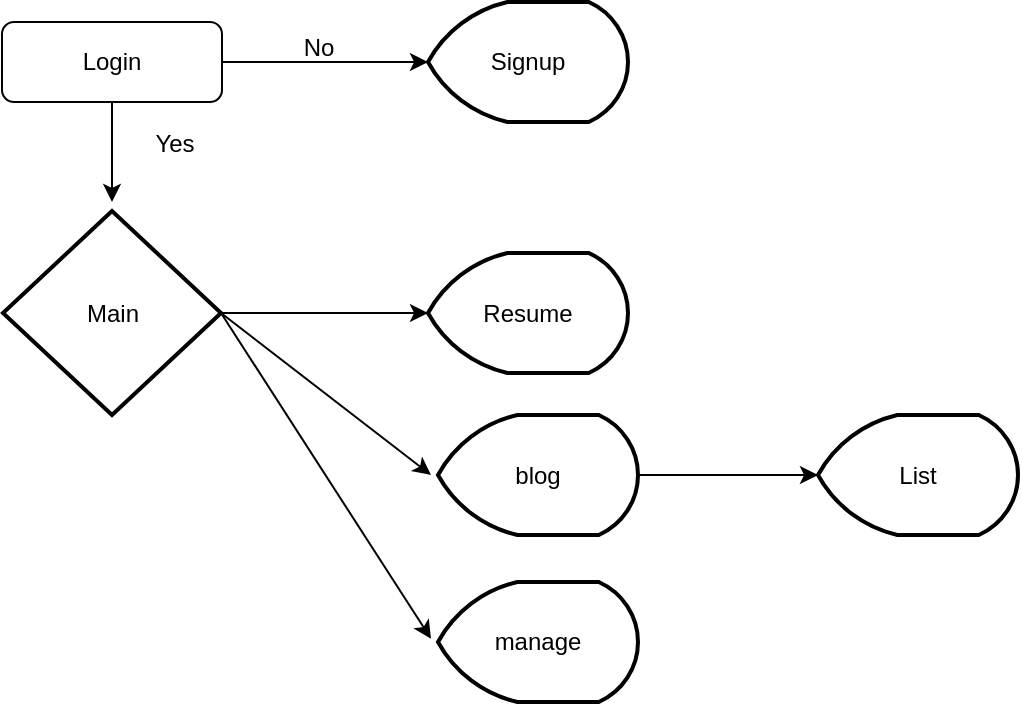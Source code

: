 <mxfile version="22.1.17" type="github">
  <diagram id="C5RBs43oDa-KdzZeNtuy" name="Page-1">
    <mxGraphModel dx="1242" dy="785" grid="1" gridSize="10" guides="1" tooltips="1" connect="1" arrows="1" fold="1" page="1" pageScale="1" pageWidth="827" pageHeight="1169" math="0" shadow="0">
      <root>
        <mxCell id="WIyWlLk6GJQsqaUBKTNV-0" />
        <mxCell id="WIyWlLk6GJQsqaUBKTNV-1" parent="WIyWlLk6GJQsqaUBKTNV-0" />
        <mxCell id="Zj91Q1p2i2X-R70VUPiY-4" style="edgeStyle=orthogonalEdgeStyle;rounded=0;orthogonalLoop=1;jettySize=auto;html=1;exitX=1;exitY=0.5;exitDx=0;exitDy=0;entryX=0;entryY=0.5;entryDx=0;entryDy=0;entryPerimeter=0;" parent="WIyWlLk6GJQsqaUBKTNV-1" source="WIyWlLk6GJQsqaUBKTNV-3" target="Zj91Q1p2i2X-R70VUPiY-8" edge="1">
          <mxGeometry relative="1" as="geometry">
            <mxPoint x="370" y="100" as="targetPoint" />
          </mxGeometry>
        </mxCell>
        <mxCell id="Zj91Q1p2i2X-R70VUPiY-31" style="edgeStyle=orthogonalEdgeStyle;rounded=0;orthogonalLoop=1;jettySize=auto;html=1;" parent="WIyWlLk6GJQsqaUBKTNV-1" source="WIyWlLk6GJQsqaUBKTNV-3" edge="1">
          <mxGeometry relative="1" as="geometry">
            <mxPoint x="217" y="170" as="targetPoint" />
          </mxGeometry>
        </mxCell>
        <mxCell id="WIyWlLk6GJQsqaUBKTNV-3" value="Login" style="rounded=1;whiteSpace=wrap;html=1;fontSize=12;glass=0;strokeWidth=1;shadow=0;" parent="WIyWlLk6GJQsqaUBKTNV-1" vertex="1">
          <mxGeometry x="162" y="80" width="110" height="40" as="geometry" />
        </mxCell>
        <mxCell id="Zj91Q1p2i2X-R70VUPiY-5" value="Yes" style="text;html=1;align=center;verticalAlign=middle;resizable=0;points=[];autosize=1;strokeColor=none;fillColor=none;" parent="WIyWlLk6GJQsqaUBKTNV-1" vertex="1">
          <mxGeometry x="228" y="126" width="40" height="30" as="geometry" />
        </mxCell>
        <mxCell id="Zj91Q1p2i2X-R70VUPiY-6" value="No" style="text;html=1;align=center;verticalAlign=middle;resizable=0;points=[];autosize=1;strokeColor=none;fillColor=none;" parent="WIyWlLk6GJQsqaUBKTNV-1" vertex="1">
          <mxGeometry x="300" y="78" width="40" height="30" as="geometry" />
        </mxCell>
        <mxCell id="Zj91Q1p2i2X-R70VUPiY-10" value="" style="rounded=0;orthogonalLoop=1;jettySize=auto;html=1;entryX=0;entryY=0.5;entryDx=0;entryDy=0;entryPerimeter=0;exitX=0.5;exitY=0;exitDx=0;exitDy=0;exitPerimeter=0;" parent="WIyWlLk6GJQsqaUBKTNV-1" source="Zj91Q1p2i2X-R70VUPiY-7" target="Zj91Q1p2i2X-R70VUPiY-12" edge="1">
          <mxGeometry relative="1" as="geometry">
            <mxPoint x="363" y="225.5" as="targetPoint" />
          </mxGeometry>
        </mxCell>
        <mxCell id="Zj91Q1p2i2X-R70VUPiY-7" value="Main" style="strokeWidth=2;html=1;shape=mxgraph.flowchart.decision;whiteSpace=wrap;strokeColor=default;direction=south;" parent="WIyWlLk6GJQsqaUBKTNV-1" vertex="1">
          <mxGeometry x="162.5" y="174.5" width="109" height="102" as="geometry" />
        </mxCell>
        <mxCell id="Zj91Q1p2i2X-R70VUPiY-8" value="Signup" style="strokeWidth=2;html=1;shape=mxgraph.flowchart.display;whiteSpace=wrap;" parent="WIyWlLk6GJQsqaUBKTNV-1" vertex="1">
          <mxGeometry x="375" y="70" width="100" height="60" as="geometry" />
        </mxCell>
        <mxCell id="Zj91Q1p2i2X-R70VUPiY-12" value="Resume" style="strokeWidth=2;html=1;shape=mxgraph.flowchart.display;whiteSpace=wrap;" parent="WIyWlLk6GJQsqaUBKTNV-1" vertex="1">
          <mxGeometry x="375" y="195.5" width="100" height="60" as="geometry" />
        </mxCell>
        <mxCell id="Zj91Q1p2i2X-R70VUPiY-33" value="" style="edgeStyle=none;orthogonalLoop=1;jettySize=auto;html=1;rounded=0;exitX=0.5;exitY=0;exitDx=0;exitDy=0;exitPerimeter=0;entryX=-0.035;entryY=0.5;entryDx=0;entryDy=0;entryPerimeter=0;" parent="WIyWlLk6GJQsqaUBKTNV-1" source="Zj91Q1p2i2X-R70VUPiY-7" target="Zj91Q1p2i2X-R70VUPiY-36" edge="1">
          <mxGeometry width="80" relative="1" as="geometry">
            <mxPoint x="272" y="290" as="sourcePoint" />
            <mxPoint x="352" y="290" as="targetPoint" />
            <Array as="points" />
          </mxGeometry>
        </mxCell>
        <mxCell id="Zj91Q1p2i2X-R70VUPiY-35" value="" style="edgeStyle=none;orthogonalLoop=1;jettySize=auto;html=1;rounded=0;exitX=0.5;exitY=0;exitDx=0;exitDy=0;exitPerimeter=0;entryX=-0.035;entryY=0.473;entryDx=0;entryDy=0;entryPerimeter=0;" parent="WIyWlLk6GJQsqaUBKTNV-1" source="Zj91Q1p2i2X-R70VUPiY-7" target="Zj91Q1p2i2X-R70VUPiY-37" edge="1">
          <mxGeometry width="80" relative="1" as="geometry">
            <mxPoint x="340" y="390" as="sourcePoint" />
            <mxPoint x="300" y="340" as="targetPoint" />
            <Array as="points" />
          </mxGeometry>
        </mxCell>
        <mxCell id="Zj91Q1p2i2X-R70VUPiY-38" style="edgeStyle=orthogonalEdgeStyle;rounded=0;orthogonalLoop=1;jettySize=auto;html=1;" parent="WIyWlLk6GJQsqaUBKTNV-1" source="Zj91Q1p2i2X-R70VUPiY-36" edge="1">
          <mxGeometry relative="1" as="geometry">
            <mxPoint x="570.0" y="306.5" as="targetPoint" />
          </mxGeometry>
        </mxCell>
        <mxCell id="Zj91Q1p2i2X-R70VUPiY-36" value="blog" style="strokeWidth=2;html=1;shape=mxgraph.flowchart.display;whiteSpace=wrap;" parent="WIyWlLk6GJQsqaUBKTNV-1" vertex="1">
          <mxGeometry x="380" y="276.5" width="100" height="60" as="geometry" />
        </mxCell>
        <mxCell id="Zj91Q1p2i2X-R70VUPiY-37" value="manage" style="strokeWidth=2;html=1;shape=mxgraph.flowchart.display;whiteSpace=wrap;" parent="WIyWlLk6GJQsqaUBKTNV-1" vertex="1">
          <mxGeometry x="380" y="360" width="100" height="60" as="geometry" />
        </mxCell>
        <mxCell id="Zj91Q1p2i2X-R70VUPiY-39" value="List" style="strokeWidth=2;html=1;shape=mxgraph.flowchart.display;whiteSpace=wrap;" parent="WIyWlLk6GJQsqaUBKTNV-1" vertex="1">
          <mxGeometry x="570" y="276.5" width="100" height="60" as="geometry" />
        </mxCell>
      </root>
    </mxGraphModel>
  </diagram>
</mxfile>
